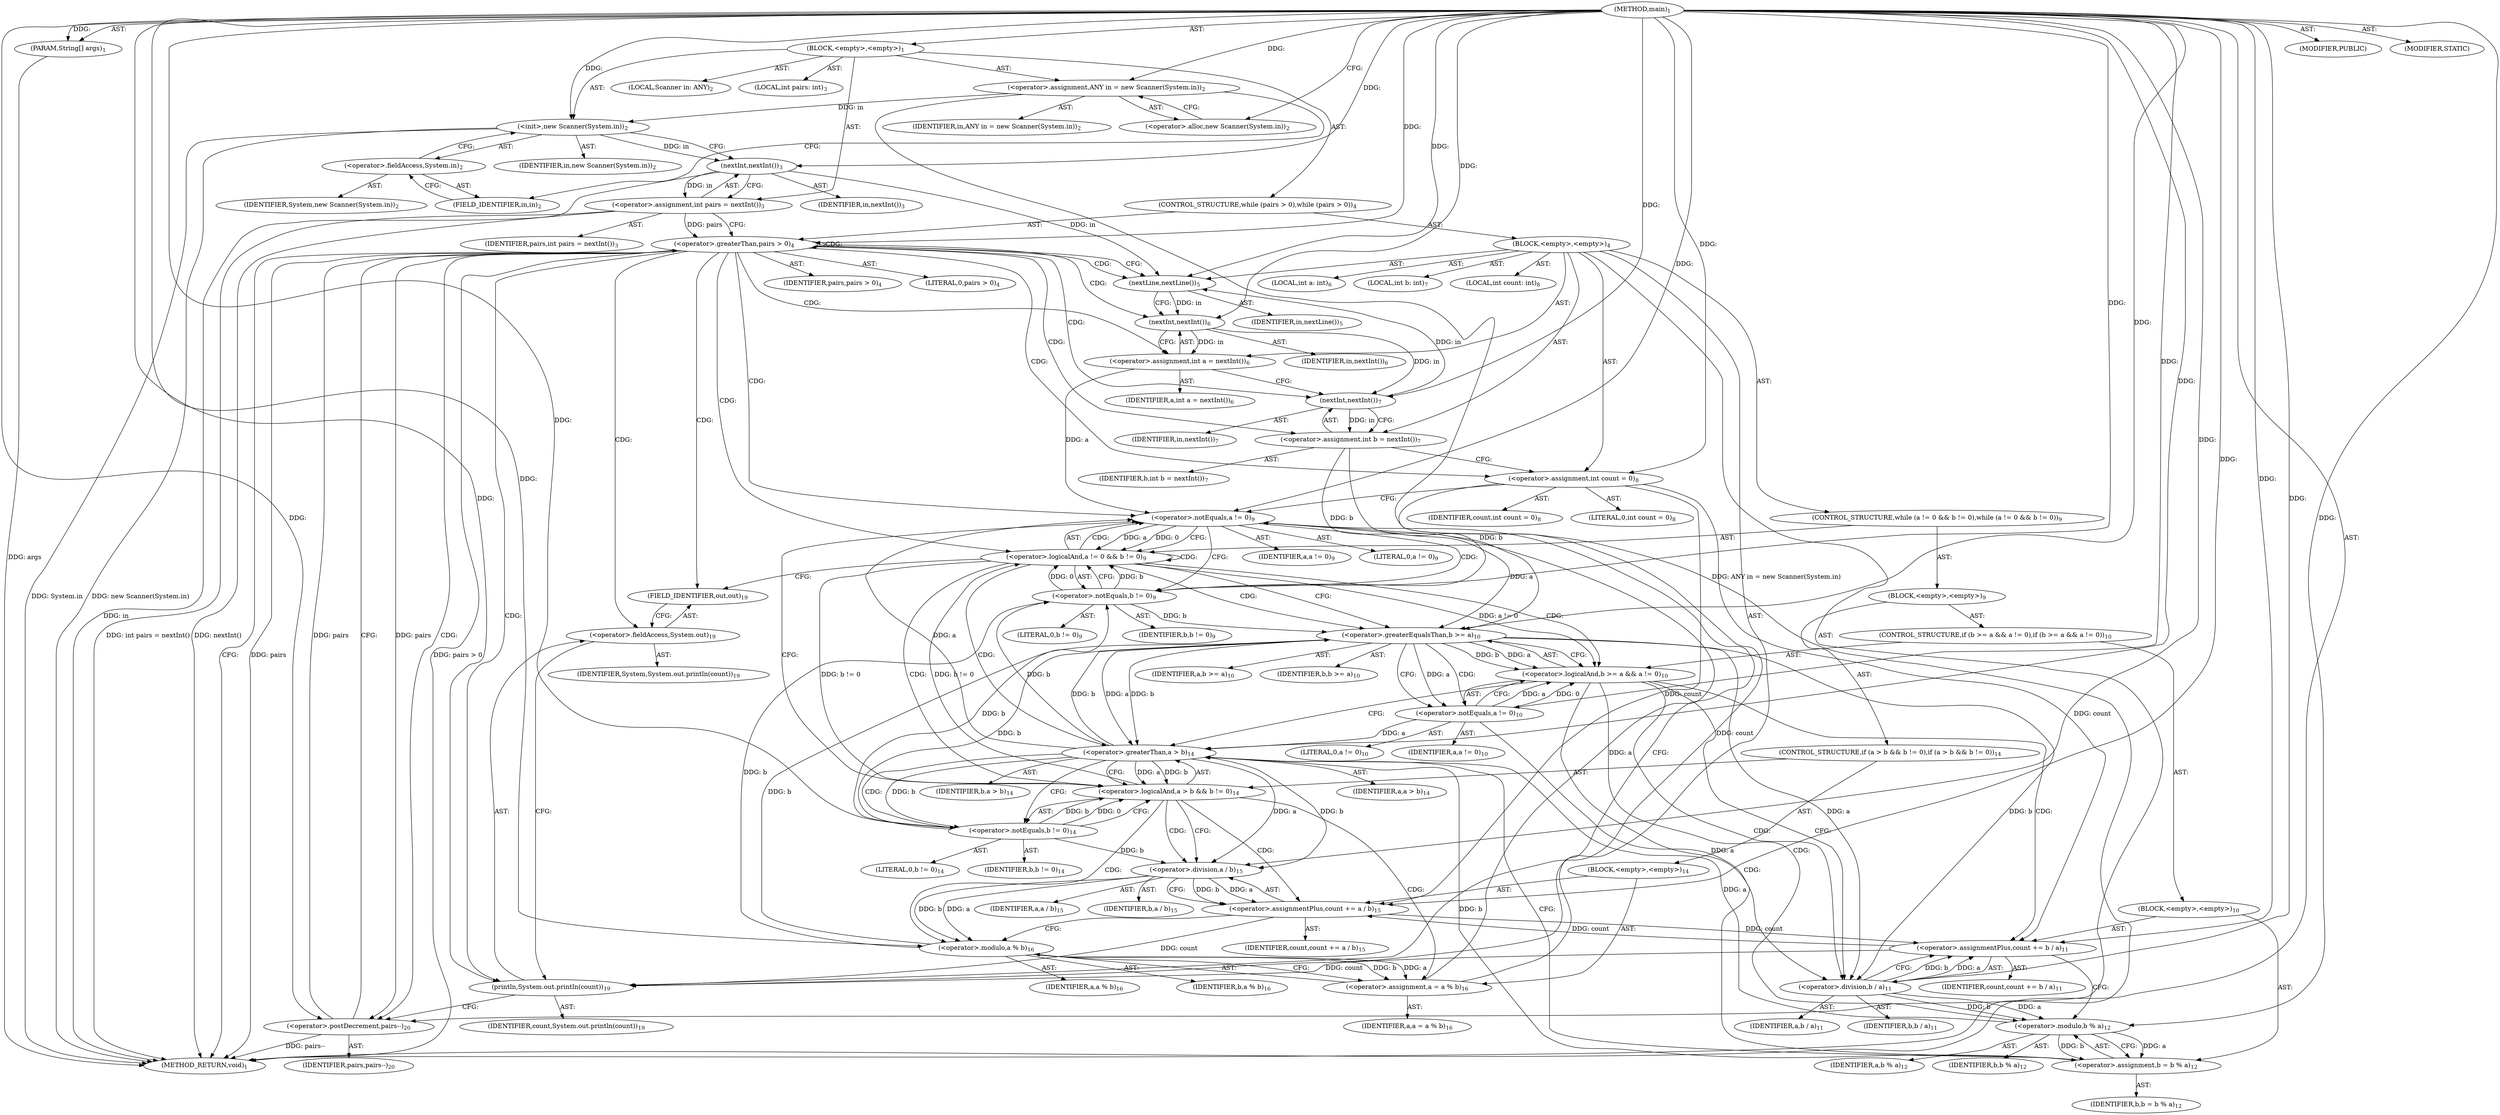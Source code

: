 digraph "main" {  
"19" [label = <(METHOD,main)<SUB>1</SUB>> ]
"20" [label = <(PARAM,String[] args)<SUB>1</SUB>> ]
"21" [label = <(BLOCK,&lt;empty&gt;,&lt;empty&gt;)<SUB>1</SUB>> ]
"4" [label = <(LOCAL,Scanner in: ANY)<SUB>2</SUB>> ]
"22" [label = <(&lt;operator&gt;.assignment,ANY in = new Scanner(System.in))<SUB>2</SUB>> ]
"23" [label = <(IDENTIFIER,in,ANY in = new Scanner(System.in))<SUB>2</SUB>> ]
"24" [label = <(&lt;operator&gt;.alloc,new Scanner(System.in))<SUB>2</SUB>> ]
"25" [label = <(&lt;init&gt;,new Scanner(System.in))<SUB>2</SUB>> ]
"3" [label = <(IDENTIFIER,in,new Scanner(System.in))<SUB>2</SUB>> ]
"26" [label = <(&lt;operator&gt;.fieldAccess,System.in)<SUB>2</SUB>> ]
"27" [label = <(IDENTIFIER,System,new Scanner(System.in))<SUB>2</SUB>> ]
"28" [label = <(FIELD_IDENTIFIER,in,in)<SUB>2</SUB>> ]
"29" [label = <(LOCAL,int pairs: int)<SUB>3</SUB>> ]
"30" [label = <(&lt;operator&gt;.assignment,int pairs = nextInt())<SUB>3</SUB>> ]
"31" [label = <(IDENTIFIER,pairs,int pairs = nextInt())<SUB>3</SUB>> ]
"32" [label = <(nextInt,nextInt())<SUB>3</SUB>> ]
"33" [label = <(IDENTIFIER,in,nextInt())<SUB>3</SUB>> ]
"34" [label = <(CONTROL_STRUCTURE,while (pairs &gt; 0),while (pairs &gt; 0))<SUB>4</SUB>> ]
"35" [label = <(&lt;operator&gt;.greaterThan,pairs &gt; 0)<SUB>4</SUB>> ]
"36" [label = <(IDENTIFIER,pairs,pairs &gt; 0)<SUB>4</SUB>> ]
"37" [label = <(LITERAL,0,pairs &gt; 0)<SUB>4</SUB>> ]
"38" [label = <(BLOCK,&lt;empty&gt;,&lt;empty&gt;)<SUB>4</SUB>> ]
"39" [label = <(nextLine,nextLine())<SUB>5</SUB>> ]
"40" [label = <(IDENTIFIER,in,nextLine())<SUB>5</SUB>> ]
"41" [label = <(LOCAL,int a: int)<SUB>6</SUB>> ]
"42" [label = <(&lt;operator&gt;.assignment,int a = nextInt())<SUB>6</SUB>> ]
"43" [label = <(IDENTIFIER,a,int a = nextInt())<SUB>6</SUB>> ]
"44" [label = <(nextInt,nextInt())<SUB>6</SUB>> ]
"45" [label = <(IDENTIFIER,in,nextInt())<SUB>6</SUB>> ]
"46" [label = <(LOCAL,int b: int)<SUB>7</SUB>> ]
"47" [label = <(&lt;operator&gt;.assignment,int b = nextInt())<SUB>7</SUB>> ]
"48" [label = <(IDENTIFIER,b,int b = nextInt())<SUB>7</SUB>> ]
"49" [label = <(nextInt,nextInt())<SUB>7</SUB>> ]
"50" [label = <(IDENTIFIER,in,nextInt())<SUB>7</SUB>> ]
"51" [label = <(LOCAL,int count: int)<SUB>8</SUB>> ]
"52" [label = <(&lt;operator&gt;.assignment,int count = 0)<SUB>8</SUB>> ]
"53" [label = <(IDENTIFIER,count,int count = 0)<SUB>8</SUB>> ]
"54" [label = <(LITERAL,0,int count = 0)<SUB>8</SUB>> ]
"55" [label = <(CONTROL_STRUCTURE,while (a != 0 &amp;&amp; b != 0),while (a != 0 &amp;&amp; b != 0))<SUB>9</SUB>> ]
"56" [label = <(&lt;operator&gt;.logicalAnd,a != 0 &amp;&amp; b != 0)<SUB>9</SUB>> ]
"57" [label = <(&lt;operator&gt;.notEquals,a != 0)<SUB>9</SUB>> ]
"58" [label = <(IDENTIFIER,a,a != 0)<SUB>9</SUB>> ]
"59" [label = <(LITERAL,0,a != 0)<SUB>9</SUB>> ]
"60" [label = <(&lt;operator&gt;.notEquals,b != 0)<SUB>9</SUB>> ]
"61" [label = <(IDENTIFIER,b,b != 0)<SUB>9</SUB>> ]
"62" [label = <(LITERAL,0,b != 0)<SUB>9</SUB>> ]
"63" [label = <(BLOCK,&lt;empty&gt;,&lt;empty&gt;)<SUB>9</SUB>> ]
"64" [label = <(CONTROL_STRUCTURE,if (b &gt;= a &amp;&amp; a != 0),if (b &gt;= a &amp;&amp; a != 0))<SUB>10</SUB>> ]
"65" [label = <(&lt;operator&gt;.logicalAnd,b &gt;= a &amp;&amp; a != 0)<SUB>10</SUB>> ]
"66" [label = <(&lt;operator&gt;.greaterEqualsThan,b &gt;= a)<SUB>10</SUB>> ]
"67" [label = <(IDENTIFIER,b,b &gt;= a)<SUB>10</SUB>> ]
"68" [label = <(IDENTIFIER,a,b &gt;= a)<SUB>10</SUB>> ]
"69" [label = <(&lt;operator&gt;.notEquals,a != 0)<SUB>10</SUB>> ]
"70" [label = <(IDENTIFIER,a,a != 0)<SUB>10</SUB>> ]
"71" [label = <(LITERAL,0,a != 0)<SUB>10</SUB>> ]
"72" [label = <(BLOCK,&lt;empty&gt;,&lt;empty&gt;)<SUB>10</SUB>> ]
"73" [label = <(&lt;operator&gt;.assignmentPlus,count += b / a)<SUB>11</SUB>> ]
"74" [label = <(IDENTIFIER,count,count += b / a)<SUB>11</SUB>> ]
"75" [label = <(&lt;operator&gt;.division,b / a)<SUB>11</SUB>> ]
"76" [label = <(IDENTIFIER,b,b / a)<SUB>11</SUB>> ]
"77" [label = <(IDENTIFIER,a,b / a)<SUB>11</SUB>> ]
"78" [label = <(&lt;operator&gt;.assignment,b = b % a)<SUB>12</SUB>> ]
"79" [label = <(IDENTIFIER,b,b = b % a)<SUB>12</SUB>> ]
"80" [label = <(&lt;operator&gt;.modulo,b % a)<SUB>12</SUB>> ]
"81" [label = <(IDENTIFIER,b,b % a)<SUB>12</SUB>> ]
"82" [label = <(IDENTIFIER,a,b % a)<SUB>12</SUB>> ]
"83" [label = <(CONTROL_STRUCTURE,if (a &gt; b &amp;&amp; b != 0),if (a &gt; b &amp;&amp; b != 0))<SUB>14</SUB>> ]
"84" [label = <(&lt;operator&gt;.logicalAnd,a &gt; b &amp;&amp; b != 0)<SUB>14</SUB>> ]
"85" [label = <(&lt;operator&gt;.greaterThan,a &gt; b)<SUB>14</SUB>> ]
"86" [label = <(IDENTIFIER,a,a &gt; b)<SUB>14</SUB>> ]
"87" [label = <(IDENTIFIER,b,a &gt; b)<SUB>14</SUB>> ]
"88" [label = <(&lt;operator&gt;.notEquals,b != 0)<SUB>14</SUB>> ]
"89" [label = <(IDENTIFIER,b,b != 0)<SUB>14</SUB>> ]
"90" [label = <(LITERAL,0,b != 0)<SUB>14</SUB>> ]
"91" [label = <(BLOCK,&lt;empty&gt;,&lt;empty&gt;)<SUB>14</SUB>> ]
"92" [label = <(&lt;operator&gt;.assignmentPlus,count += a / b)<SUB>15</SUB>> ]
"93" [label = <(IDENTIFIER,count,count += a / b)<SUB>15</SUB>> ]
"94" [label = <(&lt;operator&gt;.division,a / b)<SUB>15</SUB>> ]
"95" [label = <(IDENTIFIER,a,a / b)<SUB>15</SUB>> ]
"96" [label = <(IDENTIFIER,b,a / b)<SUB>15</SUB>> ]
"97" [label = <(&lt;operator&gt;.assignment,a = a % b)<SUB>16</SUB>> ]
"98" [label = <(IDENTIFIER,a,a = a % b)<SUB>16</SUB>> ]
"99" [label = <(&lt;operator&gt;.modulo,a % b)<SUB>16</SUB>> ]
"100" [label = <(IDENTIFIER,a,a % b)<SUB>16</SUB>> ]
"101" [label = <(IDENTIFIER,b,a % b)<SUB>16</SUB>> ]
"102" [label = <(println,System.out.println(count))<SUB>19</SUB>> ]
"103" [label = <(&lt;operator&gt;.fieldAccess,System.out)<SUB>19</SUB>> ]
"104" [label = <(IDENTIFIER,System,System.out.println(count))<SUB>19</SUB>> ]
"105" [label = <(FIELD_IDENTIFIER,out,out)<SUB>19</SUB>> ]
"106" [label = <(IDENTIFIER,count,System.out.println(count))<SUB>19</SUB>> ]
"107" [label = <(&lt;operator&gt;.postDecrement,pairs--)<SUB>20</SUB>> ]
"108" [label = <(IDENTIFIER,pairs,pairs--)<SUB>20</SUB>> ]
"109" [label = <(MODIFIER,PUBLIC)> ]
"110" [label = <(MODIFIER,STATIC)> ]
"111" [label = <(METHOD_RETURN,void)<SUB>1</SUB>> ]
  "19" -> "20"  [ label = "AST: "] 
  "19" -> "21"  [ label = "AST: "] 
  "19" -> "109"  [ label = "AST: "] 
  "19" -> "110"  [ label = "AST: "] 
  "19" -> "111"  [ label = "AST: "] 
  "21" -> "4"  [ label = "AST: "] 
  "21" -> "22"  [ label = "AST: "] 
  "21" -> "25"  [ label = "AST: "] 
  "21" -> "29"  [ label = "AST: "] 
  "21" -> "30"  [ label = "AST: "] 
  "21" -> "34"  [ label = "AST: "] 
  "22" -> "23"  [ label = "AST: "] 
  "22" -> "24"  [ label = "AST: "] 
  "25" -> "3"  [ label = "AST: "] 
  "25" -> "26"  [ label = "AST: "] 
  "26" -> "27"  [ label = "AST: "] 
  "26" -> "28"  [ label = "AST: "] 
  "30" -> "31"  [ label = "AST: "] 
  "30" -> "32"  [ label = "AST: "] 
  "32" -> "33"  [ label = "AST: "] 
  "34" -> "35"  [ label = "AST: "] 
  "34" -> "38"  [ label = "AST: "] 
  "35" -> "36"  [ label = "AST: "] 
  "35" -> "37"  [ label = "AST: "] 
  "38" -> "39"  [ label = "AST: "] 
  "38" -> "41"  [ label = "AST: "] 
  "38" -> "42"  [ label = "AST: "] 
  "38" -> "46"  [ label = "AST: "] 
  "38" -> "47"  [ label = "AST: "] 
  "38" -> "51"  [ label = "AST: "] 
  "38" -> "52"  [ label = "AST: "] 
  "38" -> "55"  [ label = "AST: "] 
  "38" -> "102"  [ label = "AST: "] 
  "38" -> "107"  [ label = "AST: "] 
  "39" -> "40"  [ label = "AST: "] 
  "42" -> "43"  [ label = "AST: "] 
  "42" -> "44"  [ label = "AST: "] 
  "44" -> "45"  [ label = "AST: "] 
  "47" -> "48"  [ label = "AST: "] 
  "47" -> "49"  [ label = "AST: "] 
  "49" -> "50"  [ label = "AST: "] 
  "52" -> "53"  [ label = "AST: "] 
  "52" -> "54"  [ label = "AST: "] 
  "55" -> "56"  [ label = "AST: "] 
  "55" -> "63"  [ label = "AST: "] 
  "56" -> "57"  [ label = "AST: "] 
  "56" -> "60"  [ label = "AST: "] 
  "57" -> "58"  [ label = "AST: "] 
  "57" -> "59"  [ label = "AST: "] 
  "60" -> "61"  [ label = "AST: "] 
  "60" -> "62"  [ label = "AST: "] 
  "63" -> "64"  [ label = "AST: "] 
  "63" -> "83"  [ label = "AST: "] 
  "64" -> "65"  [ label = "AST: "] 
  "64" -> "72"  [ label = "AST: "] 
  "65" -> "66"  [ label = "AST: "] 
  "65" -> "69"  [ label = "AST: "] 
  "66" -> "67"  [ label = "AST: "] 
  "66" -> "68"  [ label = "AST: "] 
  "69" -> "70"  [ label = "AST: "] 
  "69" -> "71"  [ label = "AST: "] 
  "72" -> "73"  [ label = "AST: "] 
  "72" -> "78"  [ label = "AST: "] 
  "73" -> "74"  [ label = "AST: "] 
  "73" -> "75"  [ label = "AST: "] 
  "75" -> "76"  [ label = "AST: "] 
  "75" -> "77"  [ label = "AST: "] 
  "78" -> "79"  [ label = "AST: "] 
  "78" -> "80"  [ label = "AST: "] 
  "80" -> "81"  [ label = "AST: "] 
  "80" -> "82"  [ label = "AST: "] 
  "83" -> "84"  [ label = "AST: "] 
  "83" -> "91"  [ label = "AST: "] 
  "84" -> "85"  [ label = "AST: "] 
  "84" -> "88"  [ label = "AST: "] 
  "85" -> "86"  [ label = "AST: "] 
  "85" -> "87"  [ label = "AST: "] 
  "88" -> "89"  [ label = "AST: "] 
  "88" -> "90"  [ label = "AST: "] 
  "91" -> "92"  [ label = "AST: "] 
  "91" -> "97"  [ label = "AST: "] 
  "92" -> "93"  [ label = "AST: "] 
  "92" -> "94"  [ label = "AST: "] 
  "94" -> "95"  [ label = "AST: "] 
  "94" -> "96"  [ label = "AST: "] 
  "97" -> "98"  [ label = "AST: "] 
  "97" -> "99"  [ label = "AST: "] 
  "99" -> "100"  [ label = "AST: "] 
  "99" -> "101"  [ label = "AST: "] 
  "102" -> "103"  [ label = "AST: "] 
  "102" -> "106"  [ label = "AST: "] 
  "103" -> "104"  [ label = "AST: "] 
  "103" -> "105"  [ label = "AST: "] 
  "107" -> "108"  [ label = "AST: "] 
  "22" -> "28"  [ label = "CFG: "] 
  "25" -> "32"  [ label = "CFG: "] 
  "30" -> "35"  [ label = "CFG: "] 
  "24" -> "22"  [ label = "CFG: "] 
  "26" -> "25"  [ label = "CFG: "] 
  "32" -> "30"  [ label = "CFG: "] 
  "35" -> "111"  [ label = "CFG: "] 
  "35" -> "39"  [ label = "CFG: "] 
  "28" -> "26"  [ label = "CFG: "] 
  "39" -> "44"  [ label = "CFG: "] 
  "42" -> "49"  [ label = "CFG: "] 
  "47" -> "52"  [ label = "CFG: "] 
  "52" -> "57"  [ label = "CFG: "] 
  "102" -> "107"  [ label = "CFG: "] 
  "107" -> "35"  [ label = "CFG: "] 
  "44" -> "42"  [ label = "CFG: "] 
  "49" -> "47"  [ label = "CFG: "] 
  "56" -> "66"  [ label = "CFG: "] 
  "56" -> "105"  [ label = "CFG: "] 
  "103" -> "102"  [ label = "CFG: "] 
  "57" -> "56"  [ label = "CFG: "] 
  "57" -> "60"  [ label = "CFG: "] 
  "60" -> "56"  [ label = "CFG: "] 
  "105" -> "103"  [ label = "CFG: "] 
  "65" -> "75"  [ label = "CFG: "] 
  "65" -> "85"  [ label = "CFG: "] 
  "84" -> "57"  [ label = "CFG: "] 
  "84" -> "94"  [ label = "CFG: "] 
  "66" -> "65"  [ label = "CFG: "] 
  "66" -> "69"  [ label = "CFG: "] 
  "69" -> "65"  [ label = "CFG: "] 
  "73" -> "80"  [ label = "CFG: "] 
  "78" -> "85"  [ label = "CFG: "] 
  "85" -> "84"  [ label = "CFG: "] 
  "85" -> "88"  [ label = "CFG: "] 
  "88" -> "84"  [ label = "CFG: "] 
  "92" -> "99"  [ label = "CFG: "] 
  "97" -> "57"  [ label = "CFG: "] 
  "75" -> "73"  [ label = "CFG: "] 
  "80" -> "78"  [ label = "CFG: "] 
  "94" -> "92"  [ label = "CFG: "] 
  "99" -> "97"  [ label = "CFG: "] 
  "19" -> "24"  [ label = "CFG: "] 
  "20" -> "111"  [ label = "DDG: args"] 
  "22" -> "111"  [ label = "DDG: ANY in = new Scanner(System.in)"] 
  "25" -> "111"  [ label = "DDG: System.in"] 
  "25" -> "111"  [ label = "DDG: new Scanner(System.in)"] 
  "32" -> "111"  [ label = "DDG: in"] 
  "30" -> "111"  [ label = "DDG: nextInt()"] 
  "30" -> "111"  [ label = "DDG: int pairs = nextInt()"] 
  "35" -> "111"  [ label = "DDG: pairs"] 
  "35" -> "111"  [ label = "DDG: pairs &gt; 0"] 
  "107" -> "111"  [ label = "DDG: pairs--"] 
  "19" -> "20"  [ label = "DDG: "] 
  "19" -> "22"  [ label = "DDG: "] 
  "32" -> "30"  [ label = "DDG: in"] 
  "22" -> "25"  [ label = "DDG: in"] 
  "19" -> "25"  [ label = "DDG: "] 
  "25" -> "32"  [ label = "DDG: in"] 
  "19" -> "32"  [ label = "DDG: "] 
  "30" -> "35"  [ label = "DDG: pairs"] 
  "107" -> "35"  [ label = "DDG: pairs"] 
  "19" -> "35"  [ label = "DDG: "] 
  "44" -> "42"  [ label = "DDG: in"] 
  "49" -> "47"  [ label = "DDG: in"] 
  "19" -> "52"  [ label = "DDG: "] 
  "32" -> "39"  [ label = "DDG: in"] 
  "49" -> "39"  [ label = "DDG: in"] 
  "19" -> "39"  [ label = "DDG: "] 
  "52" -> "102"  [ label = "DDG: count"] 
  "73" -> "102"  [ label = "DDG: count"] 
  "92" -> "102"  [ label = "DDG: count"] 
  "19" -> "102"  [ label = "DDG: "] 
  "35" -> "107"  [ label = "DDG: pairs"] 
  "19" -> "107"  [ label = "DDG: "] 
  "39" -> "44"  [ label = "DDG: in"] 
  "19" -> "44"  [ label = "DDG: "] 
  "44" -> "49"  [ label = "DDG: in"] 
  "19" -> "49"  [ label = "DDG: "] 
  "57" -> "56"  [ label = "DDG: a"] 
  "57" -> "56"  [ label = "DDG: 0"] 
  "84" -> "56"  [ label = "DDG: b != 0"] 
  "60" -> "56"  [ label = "DDG: b"] 
  "60" -> "56"  [ label = "DDG: 0"] 
  "42" -> "57"  [ label = "DDG: a"] 
  "85" -> "57"  [ label = "DDG: a"] 
  "97" -> "57"  [ label = "DDG: a"] 
  "19" -> "57"  [ label = "DDG: "] 
  "47" -> "60"  [ label = "DDG: b"] 
  "85" -> "60"  [ label = "DDG: b"] 
  "88" -> "60"  [ label = "DDG: b"] 
  "99" -> "60"  [ label = "DDG: b"] 
  "19" -> "60"  [ label = "DDG: "] 
  "66" -> "65"  [ label = "DDG: b"] 
  "66" -> "65"  [ label = "DDG: a"] 
  "56" -> "65"  [ label = "DDG: a != 0"] 
  "69" -> "65"  [ label = "DDG: a"] 
  "69" -> "65"  [ label = "DDG: 0"] 
  "75" -> "73"  [ label = "DDG: b"] 
  "75" -> "73"  [ label = "DDG: a"] 
  "80" -> "78"  [ label = "DDG: b"] 
  "80" -> "78"  [ label = "DDG: a"] 
  "85" -> "84"  [ label = "DDG: a"] 
  "85" -> "84"  [ label = "DDG: b"] 
  "56" -> "84"  [ label = "DDG: b != 0"] 
  "88" -> "84"  [ label = "DDG: b"] 
  "88" -> "84"  [ label = "DDG: 0"] 
  "94" -> "92"  [ label = "DDG: a"] 
  "94" -> "92"  [ label = "DDG: b"] 
  "99" -> "97"  [ label = "DDG: a"] 
  "99" -> "97"  [ label = "DDG: b"] 
  "47" -> "66"  [ label = "DDG: b"] 
  "60" -> "66"  [ label = "DDG: b"] 
  "85" -> "66"  [ label = "DDG: b"] 
  "88" -> "66"  [ label = "DDG: b"] 
  "99" -> "66"  [ label = "DDG: b"] 
  "19" -> "66"  [ label = "DDG: "] 
  "57" -> "66"  [ label = "DDG: a"] 
  "66" -> "69"  [ label = "DDG: a"] 
  "19" -> "69"  [ label = "DDG: "] 
  "52" -> "73"  [ label = "DDG: count"] 
  "92" -> "73"  [ label = "DDG: count"] 
  "19" -> "73"  [ label = "DDG: "] 
  "66" -> "85"  [ label = "DDG: a"] 
  "69" -> "85"  [ label = "DDG: a"] 
  "80" -> "85"  [ label = "DDG: a"] 
  "19" -> "85"  [ label = "DDG: "] 
  "66" -> "85"  [ label = "DDG: b"] 
  "78" -> "85"  [ label = "DDG: b"] 
  "85" -> "88"  [ label = "DDG: b"] 
  "19" -> "88"  [ label = "DDG: "] 
  "52" -> "92"  [ label = "DDG: count"] 
  "73" -> "92"  [ label = "DDG: count"] 
  "19" -> "92"  [ label = "DDG: "] 
  "66" -> "75"  [ label = "DDG: b"] 
  "19" -> "75"  [ label = "DDG: "] 
  "66" -> "75"  [ label = "DDG: a"] 
  "69" -> "75"  [ label = "DDG: a"] 
  "75" -> "80"  [ label = "DDG: b"] 
  "19" -> "80"  [ label = "DDG: "] 
  "75" -> "80"  [ label = "DDG: a"] 
  "85" -> "94"  [ label = "DDG: a"] 
  "19" -> "94"  [ label = "DDG: "] 
  "85" -> "94"  [ label = "DDG: b"] 
  "88" -> "94"  [ label = "DDG: b"] 
  "94" -> "99"  [ label = "DDG: a"] 
  "19" -> "99"  [ label = "DDG: "] 
  "94" -> "99"  [ label = "DDG: b"] 
  "35" -> "107"  [ label = "CDG: "] 
  "35" -> "47"  [ label = "CDG: "] 
  "35" -> "49"  [ label = "CDG: "] 
  "35" -> "42"  [ label = "CDG: "] 
  "35" -> "57"  [ label = "CDG: "] 
  "35" -> "52"  [ label = "CDG: "] 
  "35" -> "102"  [ label = "CDG: "] 
  "35" -> "103"  [ label = "CDG: "] 
  "35" -> "56"  [ label = "CDG: "] 
  "35" -> "44"  [ label = "CDG: "] 
  "35" -> "35"  [ label = "CDG: "] 
  "35" -> "105"  [ label = "CDG: "] 
  "35" -> "39"  [ label = "CDG: "] 
  "56" -> "57"  [ label = "CDG: "] 
  "56" -> "66"  [ label = "CDG: "] 
  "56" -> "84"  [ label = "CDG: "] 
  "56" -> "85"  [ label = "CDG: "] 
  "56" -> "56"  [ label = "CDG: "] 
  "56" -> "65"  [ label = "CDG: "] 
  "57" -> "60"  [ label = "CDG: "] 
  "65" -> "73"  [ label = "CDG: "] 
  "65" -> "75"  [ label = "CDG: "] 
  "65" -> "80"  [ label = "CDG: "] 
  "65" -> "78"  [ label = "CDG: "] 
  "84" -> "94"  [ label = "CDG: "] 
  "84" -> "99"  [ label = "CDG: "] 
  "84" -> "92"  [ label = "CDG: "] 
  "84" -> "97"  [ label = "CDG: "] 
  "66" -> "69"  [ label = "CDG: "] 
  "85" -> "88"  [ label = "CDG: "] 
}
